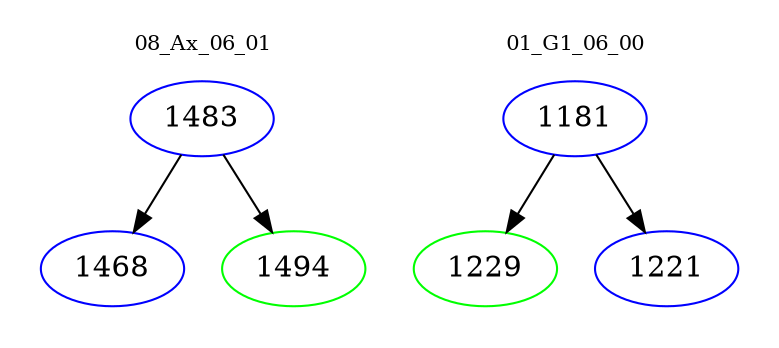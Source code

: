 digraph{
subgraph cluster_0 {
color = white
label = "08_Ax_06_01";
fontsize=10;
T0_1483 [label="1483", color="blue"]
T0_1483 -> T0_1468 [color="black"]
T0_1468 [label="1468", color="blue"]
T0_1483 -> T0_1494 [color="black"]
T0_1494 [label="1494", color="green"]
}
subgraph cluster_1 {
color = white
label = "01_G1_06_00";
fontsize=10;
T1_1181 [label="1181", color="blue"]
T1_1181 -> T1_1229 [color="black"]
T1_1229 [label="1229", color="green"]
T1_1181 -> T1_1221 [color="black"]
T1_1221 [label="1221", color="blue"]
}
}
